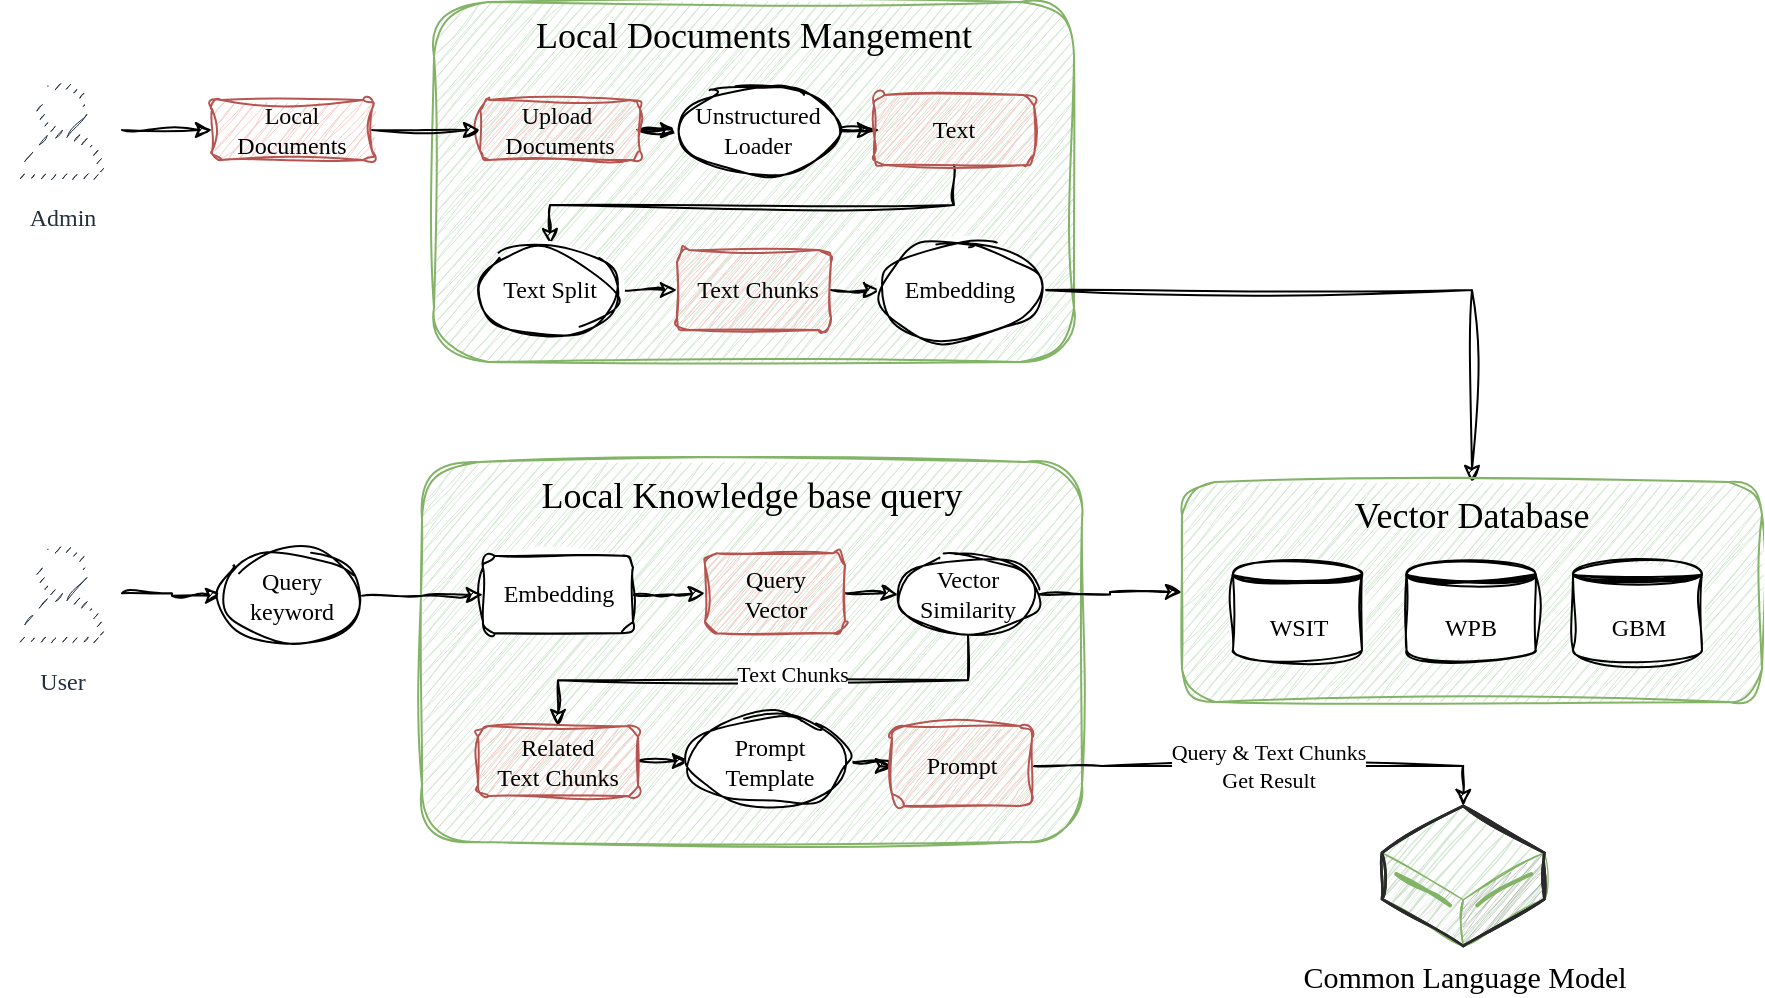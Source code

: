 <mxfile version="21.1.5" type="github">
  <diagram name="Page-1" id="c7558073-3199-34d8-9f00-42111426c3f3">
    <mxGraphModel dx="1134" dy="637" grid="1" gridSize="10" guides="1" tooltips="1" connect="1" arrows="1" fold="1" page="1" pageScale="1" pageWidth="826" pageHeight="1169" background="none" math="0" shadow="0">
      <root>
        <mxCell id="0" />
        <mxCell id="1" parent="0" />
        <mxCell id="Ko384jSdFO6o4Nu7mtTA-1" value="Local&amp;nbsp;Knowledge base query&lt;br style=&quot;font-size: 18px;&quot;&gt;" style="rounded=1;whiteSpace=wrap;sketch=1;curveFitting=1;jiggle=2;shadow=0;fillColor=#d5e8d4;strokeColor=#82b366;verticalAlign=top;fontFamily=Alkatra;fontSource=https%3A%2F%2Ffonts.googleapis.com%2Fcss%3Ffamily%3DAlkatra;labelBackgroundColor=none;labelBorderColor=none;html=1;fontSize=18;" vertex="1" parent="1">
          <mxGeometry x="330" y="400" width="330" height="190" as="geometry" />
        </mxCell>
        <mxCell id="OiK2pQIkemlY-Vq3CZWx-118" value="Local Documents Mangement" style="rounded=1;whiteSpace=wrap;sketch=1;curveFitting=1;jiggle=2;shadow=0;fillColor=#d5e8d4;strokeColor=#82b366;verticalAlign=top;fontFamily=Alkatra;fontSource=https%3A%2F%2Ffonts.googleapis.com%2Fcss%3Ffamily%3DAlkatra;html=1;fontSize=18;" parent="1" vertex="1">
          <mxGeometry x="336" y="170" width="320" height="180" as="geometry" />
        </mxCell>
        <mxCell id="Ko384jSdFO6o4Nu7mtTA-31" value="" style="edgeStyle=orthogonalEdgeStyle;rounded=0;orthogonalLoop=1;jettySize=auto;html=1;fontFamily=Alkatra;fontSource=https%3A%2F%2Ffonts.googleapis.com%2Fcss%3Ffamily%3DAlkatra;entryX=0;entryY=0.5;entryDx=0;entryDy=0;sketch=1;curveFitting=1;jiggle=2;" edge="1" parent="1" source="OiK2pQIkemlY-Vq3CZWx-98" target="Ko384jSdFO6o4Nu7mtTA-62">
          <mxGeometry relative="1" as="geometry">
            <mxPoint x="230" y="465.714" as="targetPoint" />
          </mxGeometry>
        </mxCell>
        <mxCell id="OiK2pQIkemlY-Vq3CZWx-98" value="User" style="sketch=1;outlineConnect=0;fontColor=#232F3E;gradientColor=none;strokeColor=#232F3E;fillColor=#ffffff;dashed=0;verticalLabelPosition=bottom;verticalAlign=top;align=center;html=1;fontSize=12;fontStyle=0;aspect=fixed;shape=mxgraph.aws4.resourceIcon;resIcon=mxgraph.aws4.user;curveFitting=1;jiggle=2;shadow=0;fontFamily=Alkatra;fontSource=https%3A%2F%2Ffonts.googleapis.com%2Fcss%3Ffamily%3DAlkatra;" parent="1" vertex="1">
          <mxGeometry x="120" y="435.63" width="60" height="60" as="geometry" />
        </mxCell>
        <mxCell id="Ko384jSdFO6o4Nu7mtTA-2" style="edgeStyle=orthogonalEdgeStyle;rounded=0;orthogonalLoop=1;jettySize=auto;html=1;exitX=1;exitY=0.5;exitDx=0;exitDy=0;fontFamily=Alkatra;fontSource=https%3A%2F%2Ffonts.googleapis.com%2Fcss%3Ffamily%3DAlkatra;sketch=1;curveFitting=1;jiggle=2;" edge="1" parent="1" source="OiK2pQIkemlY-Vq3CZWx-99" target="OiK2pQIkemlY-Vq3CZWx-104">
          <mxGeometry relative="1" as="geometry" />
        </mxCell>
        <mxCell id="OiK2pQIkemlY-Vq3CZWx-99" value="Upload&amp;nbsp;&lt;br&gt;Documents" style="rounded=1;whiteSpace=wrap;html=1;sketch=1;curveFitting=1;jiggle=2;shadow=0;fontFamily=Alkatra;fontSource=https%3A%2F%2Ffonts.googleapis.com%2Fcss%3Ffamily%3DAlkatra;fillColor=#f8cecc;strokeColor=#b85450;" parent="1" vertex="1">
          <mxGeometry x="359" y="219" width="80" height="30" as="geometry" />
        </mxCell>
        <mxCell id="Ko384jSdFO6o4Nu7mtTA-14" style="edgeStyle=orthogonalEdgeStyle;rounded=0;orthogonalLoop=1;jettySize=auto;html=1;exitX=1;exitY=0.5;exitDx=0;exitDy=0;fontFamily=Alkatra;fontSource=https%3A%2F%2Ffonts.googleapis.com%2Fcss%3Ffamily%3DAlkatra;sketch=1;curveFitting=1;jiggle=2;" edge="1" parent="1" source="OiK2pQIkemlY-Vq3CZWx-100" target="OiK2pQIkemlY-Vq3CZWx-112">
          <mxGeometry relative="1" as="geometry" />
        </mxCell>
        <mxCell id="OiK2pQIkemlY-Vq3CZWx-100" value="Embedding" style="rounded=1;whiteSpace=wrap;html=1;sketch=1;curveFitting=1;jiggle=2;shadow=0;fontFamily=Alkatra;fontSource=https%3A%2F%2Ffonts.googleapis.com%2Fcss%3Ffamily%3DAlkatra;" parent="1" vertex="1">
          <mxGeometry x="360.5" y="446.88" width="75" height="38.75" as="geometry" />
        </mxCell>
        <mxCell id="Ko384jSdFO6o4Nu7mtTA-3" style="edgeStyle=orthogonalEdgeStyle;rounded=0;orthogonalLoop=1;jettySize=auto;html=1;exitX=1;exitY=0.5;exitDx=0;exitDy=0;fontFamily=Alkatra;fontSource=https%3A%2F%2Ffonts.googleapis.com%2Fcss%3Ffamily%3DAlkatra;sketch=1;curveFitting=1;jiggle=2;" edge="1" parent="1" source="OiK2pQIkemlY-Vq3CZWx-104" target="OiK2pQIkemlY-Vq3CZWx-105">
          <mxGeometry relative="1" as="geometry" />
        </mxCell>
        <mxCell id="OiK2pQIkemlY-Vq3CZWx-104" value="Unstructured Loader" style="ellipse;whiteSpace=wrap;html=1;sketch=1;curveFitting=1;jiggle=2;shadow=0;fontFamily=Alkatra;fontSource=https%3A%2F%2Ffonts.googleapis.com%2Fcss%3Ffamily%3DAlkatra;" parent="1" vertex="1">
          <mxGeometry x="457.5" y="211.5" width="80" height="45" as="geometry" />
        </mxCell>
        <mxCell id="Ko384jSdFO6o4Nu7mtTA-4" style="edgeStyle=orthogonalEdgeStyle;rounded=0;orthogonalLoop=1;jettySize=auto;html=1;exitX=0.5;exitY=1;exitDx=0;exitDy=0;entryX=0.5;entryY=0;entryDx=0;entryDy=0;fontFamily=Alkatra;fontSource=https%3A%2F%2Ffonts.googleapis.com%2Fcss%3Ffamily%3DAlkatra;sketch=1;curveFitting=1;jiggle=2;" edge="1" parent="1" source="OiK2pQIkemlY-Vq3CZWx-105" target="OiK2pQIkemlY-Vq3CZWx-106">
          <mxGeometry relative="1" as="geometry">
            <mxPoint x="596" y="271.5" as="sourcePoint" />
          </mxGeometry>
        </mxCell>
        <mxCell id="OiK2pQIkemlY-Vq3CZWx-105" value="Text" style="rounded=1;whiteSpace=wrap;html=1;sketch=1;curveFitting=1;jiggle=2;shadow=0;fontFamily=Alkatra;fontSource=https%3A%2F%2Ffonts.googleapis.com%2Fcss%3Ffamily%3DAlkatra;fillColor=#f8cecc;strokeColor=#b85450;" parent="1" vertex="1">
          <mxGeometry x="556" y="216.5" width="80" height="35" as="geometry" />
        </mxCell>
        <mxCell id="Ko384jSdFO6o4Nu7mtTA-6" style="edgeStyle=orthogonalEdgeStyle;rounded=0;orthogonalLoop=1;jettySize=auto;html=1;exitX=1;exitY=0.5;exitDx=0;exitDy=0;entryX=0;entryY=0.5;entryDx=0;entryDy=0;fontFamily=Alkatra;fontSource=https%3A%2F%2Ffonts.googleapis.com%2Fcss%3Ffamily%3DAlkatra;sketch=1;curveFitting=1;jiggle=2;" edge="1" parent="1" source="OiK2pQIkemlY-Vq3CZWx-106" target="OiK2pQIkemlY-Vq3CZWx-107">
          <mxGeometry relative="1" as="geometry" />
        </mxCell>
        <mxCell id="OiK2pQIkemlY-Vq3CZWx-106" value="Text Split" style="ellipse;whiteSpace=wrap;html=1;sketch=1;curveFitting=1;jiggle=2;shadow=0;fontFamily=Alkatra;fontSource=https%3A%2F%2Ffonts.googleapis.com%2Fcss%3Ffamily%3DAlkatra;" parent="1" vertex="1">
          <mxGeometry x="359" y="291.5" width="70" height="45" as="geometry" />
        </mxCell>
        <mxCell id="Ko384jSdFO6o4Nu7mtTA-7" style="edgeStyle=orthogonalEdgeStyle;rounded=0;orthogonalLoop=1;jettySize=auto;html=1;exitX=1;exitY=0.5;exitDx=0;exitDy=0;entryX=0;entryY=0.5;entryDx=0;entryDy=0;fontFamily=Alkatra;fontSource=https%3A%2F%2Ffonts.googleapis.com%2Fcss%3Ffamily%3DAlkatra;sketch=1;curveFitting=1;jiggle=2;" edge="1" parent="1" source="OiK2pQIkemlY-Vq3CZWx-107" target="OiK2pQIkemlY-Vq3CZWx-108">
          <mxGeometry relative="1" as="geometry" />
        </mxCell>
        <mxCell id="OiK2pQIkemlY-Vq3CZWx-107" value="&amp;nbsp;Text Chunks" style="rounded=1;whiteSpace=wrap;html=1;sketch=1;curveFitting=1;jiggle=2;shadow=0;fontFamily=Alkatra;fontSource=https%3A%2F%2Ffonts.googleapis.com%2Fcss%3Ffamily%3DAlkatra;fillColor=#f8cecc;strokeColor=#b85450;" parent="1" vertex="1">
          <mxGeometry x="457.5" y="294" width="77" height="40" as="geometry" />
        </mxCell>
        <mxCell id="Ko384jSdFO6o4Nu7mtTA-10" style="edgeStyle=orthogonalEdgeStyle;rounded=0;orthogonalLoop=1;jettySize=auto;html=1;exitX=1;exitY=0.5;exitDx=0;exitDy=0;entryX=0.5;entryY=0;entryDx=0;entryDy=0;fontFamily=Alkatra;fontSource=https%3A%2F%2Ffonts.googleapis.com%2Fcss%3Ffamily%3DAlkatra;sketch=1;curveFitting=1;jiggle=2;" edge="1" parent="1" source="OiK2pQIkemlY-Vq3CZWx-108" target="Ko384jSdFO6o4Nu7mtTA-60">
          <mxGeometry relative="1" as="geometry">
            <mxPoint x="775.62" y="435.63" as="targetPoint" />
          </mxGeometry>
        </mxCell>
        <mxCell id="OiK2pQIkemlY-Vq3CZWx-108" value="Embedding" style="ellipse;whiteSpace=wrap;html=1;sketch=1;curveFitting=1;jiggle=2;shadow=0;fontFamily=Alkatra;fontSource=https%3A%2F%2Ffonts.googleapis.com%2Fcss%3Ffamily%3DAlkatra;" parent="1" vertex="1">
          <mxGeometry x="559" y="289" width="80" height="50" as="geometry" />
        </mxCell>
        <mxCell id="Ko384jSdFO6o4Nu7mtTA-11" style="edgeStyle=orthogonalEdgeStyle;rounded=0;orthogonalLoop=1;jettySize=auto;html=1;exitX=1;exitY=0.5;exitDx=0;exitDy=0;fontFamily=Alkatra;fontSource=https%3A%2F%2Ffonts.googleapis.com%2Fcss%3Ffamily%3DAlkatra;entryX=0;entryY=0.5;entryDx=0;entryDy=0;sketch=1;curveFitting=1;jiggle=2;" edge="1" parent="1" source="OiK2pQIkemlY-Vq3CZWx-110" target="Ko384jSdFO6o4Nu7mtTA-60">
          <mxGeometry relative="1" as="geometry">
            <mxPoint x="733.12" y="465.63" as="targetPoint" />
          </mxGeometry>
        </mxCell>
        <mxCell id="Ko384jSdFO6o4Nu7mtTA-19" style="edgeStyle=orthogonalEdgeStyle;rounded=0;orthogonalLoop=1;jettySize=auto;html=1;exitX=0.5;exitY=1;exitDx=0;exitDy=0;fontFamily=Alkatra;fontSource=https%3A%2F%2Ffonts.googleapis.com%2Fcss%3Ffamily%3DAlkatra;sketch=1;curveFitting=1;jiggle=2;" edge="1" parent="1" source="OiK2pQIkemlY-Vq3CZWx-110" target="OiK2pQIkemlY-Vq3CZWx-111">
          <mxGeometry relative="1" as="geometry" />
        </mxCell>
        <mxCell id="Ko384jSdFO6o4Nu7mtTA-64" value="Text Chunks" style="edgeLabel;html=1;align=center;verticalAlign=middle;resizable=0;points=[];fontFamily=Alkatra;fontSource=https%3A%2F%2Ffonts.googleapis.com%2Fcss%3Ffamily%3DAlkatra;" vertex="1" connectable="0" parent="Ko384jSdFO6o4Nu7mtTA-19">
          <mxGeometry x="-0.112" y="-3" relative="1" as="geometry">
            <mxPoint as="offset" />
          </mxGeometry>
        </mxCell>
        <mxCell id="OiK2pQIkemlY-Vq3CZWx-110" value="Vector &lt;br&gt;Similarity" style="ellipse;whiteSpace=wrap;html=1;sketch=1;curveFitting=1;jiggle=2;shadow=0;fontFamily=Alkatra;fontSource=https%3A%2F%2Ffonts.googleapis.com%2Fcss%3Ffamily%3DAlkatra;" parent="1" vertex="1">
          <mxGeometry x="568" y="446.25" width="70" height="40" as="geometry" />
        </mxCell>
        <mxCell id="Ko384jSdFO6o4Nu7mtTA-20" style="edgeStyle=orthogonalEdgeStyle;rounded=0;orthogonalLoop=1;jettySize=auto;html=1;exitX=1;exitY=0.5;exitDx=0;exitDy=0;entryX=0;entryY=0.5;entryDx=0;entryDy=0;fontFamily=Alkatra;fontSource=https%3A%2F%2Ffonts.googleapis.com%2Fcss%3Ffamily%3DAlkatra;sketch=1;curveFitting=1;jiggle=2;" edge="1" parent="1" source="OiK2pQIkemlY-Vq3CZWx-111" target="OiK2pQIkemlY-Vq3CZWx-114">
          <mxGeometry relative="1" as="geometry" />
        </mxCell>
        <mxCell id="OiK2pQIkemlY-Vq3CZWx-111" value="Related&lt;br&gt;Text Chunks" style="rounded=1;whiteSpace=wrap;html=1;sketch=1;curveFitting=1;jiggle=2;shadow=0;fontFamily=Alkatra;fontSource=https%3A%2F%2Ffonts.googleapis.com%2Fcss%3Ffamily%3DAlkatra;fillColor=#f8cecc;strokeColor=#b85450;" parent="1" vertex="1">
          <mxGeometry x="358" y="532" width="80" height="35" as="geometry" />
        </mxCell>
        <mxCell id="Ko384jSdFO6o4Nu7mtTA-13" style="edgeStyle=orthogonalEdgeStyle;rounded=0;orthogonalLoop=1;jettySize=auto;html=1;exitX=1;exitY=0.5;exitDx=0;exitDy=0;fontFamily=Alkatra;fontSource=https%3A%2F%2Ffonts.googleapis.com%2Fcss%3Ffamily%3DAlkatra;sketch=1;curveFitting=1;jiggle=2;" edge="1" parent="1" source="OiK2pQIkemlY-Vq3CZWx-112" target="OiK2pQIkemlY-Vq3CZWx-110">
          <mxGeometry relative="1" as="geometry" />
        </mxCell>
        <mxCell id="OiK2pQIkemlY-Vq3CZWx-112" value="Query&lt;br&gt;Vector" style="rounded=1;whiteSpace=wrap;html=1;sketch=1;curveFitting=1;jiggle=2;shadow=0;fontFamily=Alkatra;fontSource=https%3A%2F%2Ffonts.googleapis.com%2Fcss%3Ffamily%3DAlkatra;fillColor=#f8cecc;strokeColor=#b85450;" parent="1" vertex="1">
          <mxGeometry x="471.5" y="445.63" width="70" height="40" as="geometry" />
        </mxCell>
        <mxCell id="Ko384jSdFO6o4Nu7mtTA-30" value="" style="edgeStyle=orthogonalEdgeStyle;rounded=0;orthogonalLoop=1;jettySize=auto;html=1;fontFamily=Alkatra;fontSource=https%3A%2F%2Ffonts.googleapis.com%2Fcss%3Ffamily%3DAlkatra;exitX=1;exitY=0.5;exitDx=0;exitDy=0;sketch=1;curveFitting=1;jiggle=2;" edge="1" parent="1" source="Ko384jSdFO6o4Nu7mtTA-62" target="OiK2pQIkemlY-Vq3CZWx-100">
          <mxGeometry relative="1" as="geometry">
            <mxPoint x="300" y="465.714" as="sourcePoint" />
          </mxGeometry>
        </mxCell>
        <mxCell id="Ko384jSdFO6o4Nu7mtTA-29" value="" style="edgeStyle=orthogonalEdgeStyle;rounded=0;orthogonalLoop=1;jettySize=auto;html=1;fontFamily=Alkatra;fontSource=https%3A%2F%2Ffonts.googleapis.com%2Fcss%3Ffamily%3DAlkatra;sketch=1;curveFitting=1;jiggle=2;" edge="1" parent="1" source="OiK2pQIkemlY-Vq3CZWx-114" target="Ko384jSdFO6o4Nu7mtTA-21">
          <mxGeometry relative="1" as="geometry" />
        </mxCell>
        <mxCell id="OiK2pQIkemlY-Vq3CZWx-114" value="Prompt&lt;br&gt;Template" style="ellipse;whiteSpace=wrap;html=1;sketch=1;curveFitting=1;jiggle=2;shadow=0;fontFamily=Alkatra;fontSource=https%3A%2F%2Ffonts.googleapis.com%2Fcss%3Ffamily%3DAlkatra;" parent="1" vertex="1">
          <mxGeometry x="463.5" y="527" width="80" height="45" as="geometry" />
        </mxCell>
        <mxCell id="Ko384jSdFO6o4Nu7mtTA-32" value="Query &amp;amp;&amp;nbsp;Text Chunks&lt;br&gt;Get Result" style="edgeStyle=orthogonalEdgeStyle;rounded=0;orthogonalLoop=1;jettySize=auto;html=1;fontFamily=Alkatra;fontSource=https%3A%2F%2Ffonts.googleapis.com%2Fcss%3Ffamily%3DAlkatra;sketch=1;curveFitting=1;jiggle=2;" edge="1" parent="1" source="Ko384jSdFO6o4Nu7mtTA-21" target="Ko384jSdFO6o4Nu7mtTA-25">
          <mxGeometry relative="1" as="geometry">
            <Array as="points">
              <mxPoint x="670" y="552" />
              <mxPoint x="670" y="552" />
            </Array>
          </mxGeometry>
        </mxCell>
        <mxCell id="Ko384jSdFO6o4Nu7mtTA-21" value="Prompt" style="rounded=1;whiteSpace=wrap;html=1;sketch=1;curveFitting=1;jiggle=2;shadow=0;fontFamily=Alkatra;fontSource=https%3A%2F%2Ffonts.googleapis.com%2Fcss%3Ffamily%3DAlkatra;fillColor=#f8cecc;strokeColor=#b85450;" vertex="1" parent="1">
          <mxGeometry x="565" y="532" width="70" height="40" as="geometry" />
        </mxCell>
        <mxCell id="Ko384jSdFO6o4Nu7mtTA-25" value="Common Language Model" style="verticalLabelPosition=bottom;verticalAlign=top;strokeWidth=1;align=center;outlineConnect=0;dashed=0;outlineConnect=0;shape=mxgraph.aws3d.dataServer;strokeColor=#82b366;aspect=fixed;sketch=1;curveFitting=1;jiggle=2;fillColor=#d5e8d4;fontFamily=Alkatra;fontSource=https%3A%2F%2Ffonts.googleapis.com%2Fcss%3Ffamily%3DAlkatra;html=1;fontSize=15;" vertex="1" parent="1">
          <mxGeometry x="810" y="572" width="81.23" height="70" as="geometry" />
        </mxCell>
        <mxCell id="Ko384jSdFO6o4Nu7mtTA-41" value="" style="edgeStyle=orthogonalEdgeStyle;rounded=0;orthogonalLoop=1;jettySize=auto;html=1;sketch=1;curveFitting=1;jiggle=2;fontFamily=Alkatra;fontSource=https%3A%2F%2Ffonts.googleapis.com%2Fcss%3Ffamily%3DAlkatra;" edge="1" parent="1" source="Ko384jSdFO6o4Nu7mtTA-33" target="Ko384jSdFO6o4Nu7mtTA-39">
          <mxGeometry relative="1" as="geometry" />
        </mxCell>
        <mxCell id="Ko384jSdFO6o4Nu7mtTA-33" value="Admin" style="sketch=1;outlineConnect=0;fontColor=#232F3E;gradientColor=none;strokeColor=#232F3E;fillColor=#ffffff;dashed=0;verticalLabelPosition=bottom;verticalAlign=top;align=center;html=1;fontSize=12;fontStyle=0;aspect=fixed;shape=mxgraph.aws4.resourceIcon;resIcon=mxgraph.aws4.user;curveFitting=1;jiggle=2;shadow=0;fontFamily=Alkatra;fontSource=https%3A%2F%2Ffonts.googleapis.com%2Fcss%3Ffamily%3DAlkatra;" vertex="1" parent="1">
          <mxGeometry x="120" y="204" width="60" height="60" as="geometry" />
        </mxCell>
        <mxCell id="Ko384jSdFO6o4Nu7mtTA-42" value="" style="edgeStyle=orthogonalEdgeStyle;rounded=0;orthogonalLoop=1;jettySize=auto;html=1;sketch=1;curveFitting=1;jiggle=2;fontFamily=Alkatra;fontSource=https%3A%2F%2Ffonts.googleapis.com%2Fcss%3Ffamily%3DAlkatra;" edge="1" parent="1" source="Ko384jSdFO6o4Nu7mtTA-39" target="OiK2pQIkemlY-Vq3CZWx-99">
          <mxGeometry relative="1" as="geometry" />
        </mxCell>
        <mxCell id="Ko384jSdFO6o4Nu7mtTA-39" value="Local &lt;br&gt;Documents" style="rounded=1;whiteSpace=wrap;html=1;sketch=1;curveFitting=1;jiggle=2;shadow=0;fontFamily=Alkatra;fontSource=https%3A%2F%2Ffonts.googleapis.com%2Fcss%3Ffamily%3DAlkatra;fillColor=#f8cecc;strokeColor=#b85450;" vertex="1" parent="1">
          <mxGeometry x="225" y="219" width="80" height="30" as="geometry" />
        </mxCell>
        <mxCell id="Ko384jSdFO6o4Nu7mtTA-61" value="" style="group;sketch=1;curveFitting=1;jiggle=2;fontFamily=Alkatra;fontSource=https%3A%2F%2Ffonts.googleapis.com%2Fcss%3Ffamily%3DAlkatra;" vertex="1" connectable="0" parent="1">
          <mxGeometry x="710" y="410" width="290" height="110" as="geometry" />
        </mxCell>
        <mxCell id="Ko384jSdFO6o4Nu7mtTA-60" value="Vector Database" style="rounded=1;whiteSpace=wrap;sketch=1;curveFitting=1;jiggle=2;shadow=0;fillColor=#d5e8d4;strokeColor=#82b366;verticalAlign=top;fontFamily=Alkatra;fontSource=https%3A%2F%2Ffonts.googleapis.com%2Fcss%3Ffamily%3DAlkatra;labelBackgroundColor=none;labelBorderColor=none;html=1;fontSize=18;" vertex="1" parent="Ko384jSdFO6o4Nu7mtTA-61">
          <mxGeometry width="290" height="110" as="geometry" />
        </mxCell>
        <mxCell id="Ko384jSdFO6o4Nu7mtTA-46" value="WSIT" style="shape=datastore;whiteSpace=wrap;html=1;sketch=1;curveFitting=1;jiggle=2;fontFamily=Alkatra;fontSource=https%3A%2F%2Ffonts.googleapis.com%2Fcss%3Ffamily%3DAlkatra;container=0;" vertex="1" parent="Ko384jSdFO6o4Nu7mtTA-61">
          <mxGeometry x="25.5" y="40" width="64.5" height="50" as="geometry" />
        </mxCell>
        <mxCell id="Ko384jSdFO6o4Nu7mtTA-51" value="WPB" style="shape=datastore;whiteSpace=wrap;html=1;sketch=1;curveFitting=1;jiggle=2;fontFamily=Alkatra;fontSource=https%3A%2F%2Ffonts.googleapis.com%2Fcss%3Ffamily%3DAlkatra;container=0;" vertex="1" parent="Ko384jSdFO6o4Nu7mtTA-61">
          <mxGeometry x="112.25" y="40" width="64.5" height="50" as="geometry" />
        </mxCell>
        <mxCell id="Ko384jSdFO6o4Nu7mtTA-52" value="GBM" style="shape=datastore;whiteSpace=wrap;html=1;sketch=1;curveFitting=1;jiggle=2;fontFamily=Alkatra;fontSource=https%3A%2F%2Ffonts.googleapis.com%2Fcss%3Ffamily%3DAlkatra;container=0;" vertex="1" parent="Ko384jSdFO6o4Nu7mtTA-61">
          <mxGeometry x="195.5" y="40" width="64.5" height="50" as="geometry" />
        </mxCell>
        <mxCell id="Ko384jSdFO6o4Nu7mtTA-62" value="Query keyword" style="ellipse;whiteSpace=wrap;html=1;sketch=1;curveFitting=1;jiggle=2;shadow=0;fontFamily=Alkatra;fontSource=https%3A%2F%2Ffonts.googleapis.com%2Fcss%3Ffamily%3DAlkatra;" vertex="1" parent="1">
          <mxGeometry x="230" y="443.75" width="70" height="46.25" as="geometry" />
        </mxCell>
      </root>
    </mxGraphModel>
  </diagram>
</mxfile>

